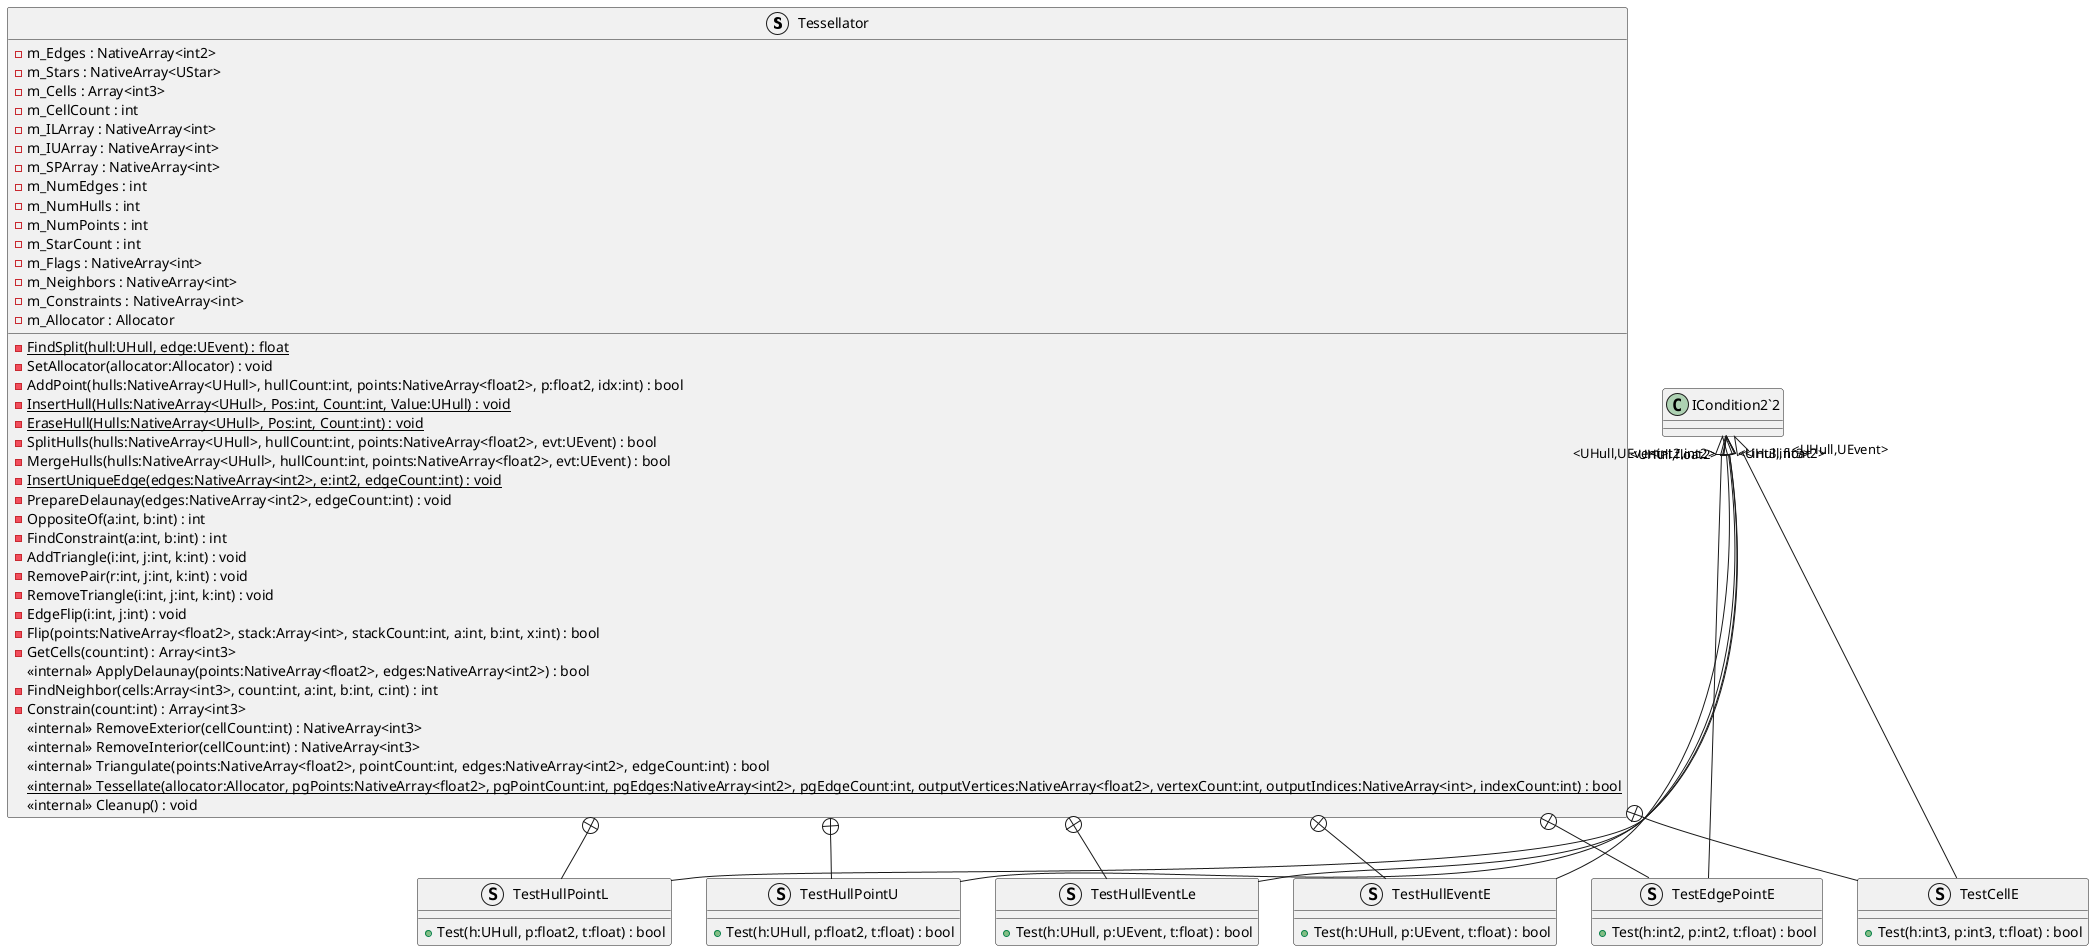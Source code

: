 @startuml
struct Tessellator {
    - m_Edges : NativeArray<int2>
    - m_Stars : NativeArray<UStar>
    - m_Cells : Array<int3>
    - m_CellCount : int
    - m_ILArray : NativeArray<int>
    - m_IUArray : NativeArray<int>
    - m_SPArray : NativeArray<int>
    - m_NumEdges : int
    - m_NumHulls : int
    - m_NumPoints : int
    - m_StarCount : int
    - m_Flags : NativeArray<int>
    - m_Neighbors : NativeArray<int>
    - m_Constraints : NativeArray<int>
    - m_Allocator : Allocator
    {static} - FindSplit(hull:UHull, edge:UEvent) : float
    - SetAllocator(allocator:Allocator) : void
    - AddPoint(hulls:NativeArray<UHull>, hullCount:int, points:NativeArray<float2>, p:float2, idx:int) : bool
    {static} - InsertHull(Hulls:NativeArray<UHull>, Pos:int, Count:int, Value:UHull) : void
    {static} - EraseHull(Hulls:NativeArray<UHull>, Pos:int, Count:int) : void
    - SplitHulls(hulls:NativeArray<UHull>, hullCount:int, points:NativeArray<float2>, evt:UEvent) : bool
    - MergeHulls(hulls:NativeArray<UHull>, hullCount:int, points:NativeArray<float2>, evt:UEvent) : bool
    {static} - InsertUniqueEdge(edges:NativeArray<int2>, e:int2, edgeCount:int) : void
    - PrepareDelaunay(edges:NativeArray<int2>, edgeCount:int) : void
    - OppositeOf(a:int, b:int) : int
    - FindConstraint(a:int, b:int) : int
    - AddTriangle(i:int, j:int, k:int) : void
    - RemovePair(r:int, j:int, k:int) : void
    - RemoveTriangle(i:int, j:int, k:int) : void
    - EdgeFlip(i:int, j:int) : void
    - Flip(points:NativeArray<float2>, stack:Array<int>, stackCount:int, a:int, b:int, x:int) : bool
    - GetCells(count:int) : Array<int3>
    <<internal>> ApplyDelaunay(points:NativeArray<float2>, edges:NativeArray<int2>) : bool
    - FindNeighbor(cells:Array<int3>, count:int, a:int, b:int, c:int) : int
    - Constrain(count:int) : Array<int3>
    <<internal>> RemoveExterior(cellCount:int) : NativeArray<int3>
    <<internal>> RemoveInterior(cellCount:int) : NativeArray<int3>
    <<internal>> Triangulate(points:NativeArray<float2>, pointCount:int, edges:NativeArray<int2>, edgeCount:int) : bool
    <<internal>> {static} Tessellate(allocator:Allocator, pgPoints:NativeArray<float2>, pgPointCount:int, pgEdges:NativeArray<int2>, pgEdgeCount:int, outputVertices:NativeArray<float2>, vertexCount:int, outputIndices:NativeArray<int>, indexCount:int) : bool
    <<internal>> Cleanup() : void
}
struct TestHullPointL {
    + Test(h:UHull, p:float2, t:float) : bool
}
struct TestHullPointU {
    + Test(h:UHull, p:float2, t:float) : bool
}
struct TestHullEventLe {
    + Test(h:UHull, p:UEvent, t:float) : bool
}
struct TestHullEventE {
    + Test(h:UHull, p:UEvent, t:float) : bool
}
struct TestEdgePointE {
    + Test(h:int2, p:int2, t:float) : bool
}
struct TestCellE {
    + Test(h:int3, p:int3, t:float) : bool
}
Tessellator +-- TestHullPointL
"ICondition2`2" "<UHull,float2>" <|-- TestHullPointL
Tessellator +-- TestHullPointU
"ICondition2`2" "<UHull,float2>" <|-- TestHullPointU
Tessellator +-- TestHullEventLe
"ICondition2`2" "<UHull,UEvent>" <|-- TestHullEventLe
Tessellator +-- TestHullEventE
"ICondition2`2" "<UHull,UEvent>" <|-- TestHullEventE
Tessellator +-- TestEdgePointE
"ICondition2`2" "<int2,int2>" <|-- TestEdgePointE
Tessellator +-- TestCellE
"ICondition2`2" "<int3,int3>" <|-- TestCellE
@enduml
